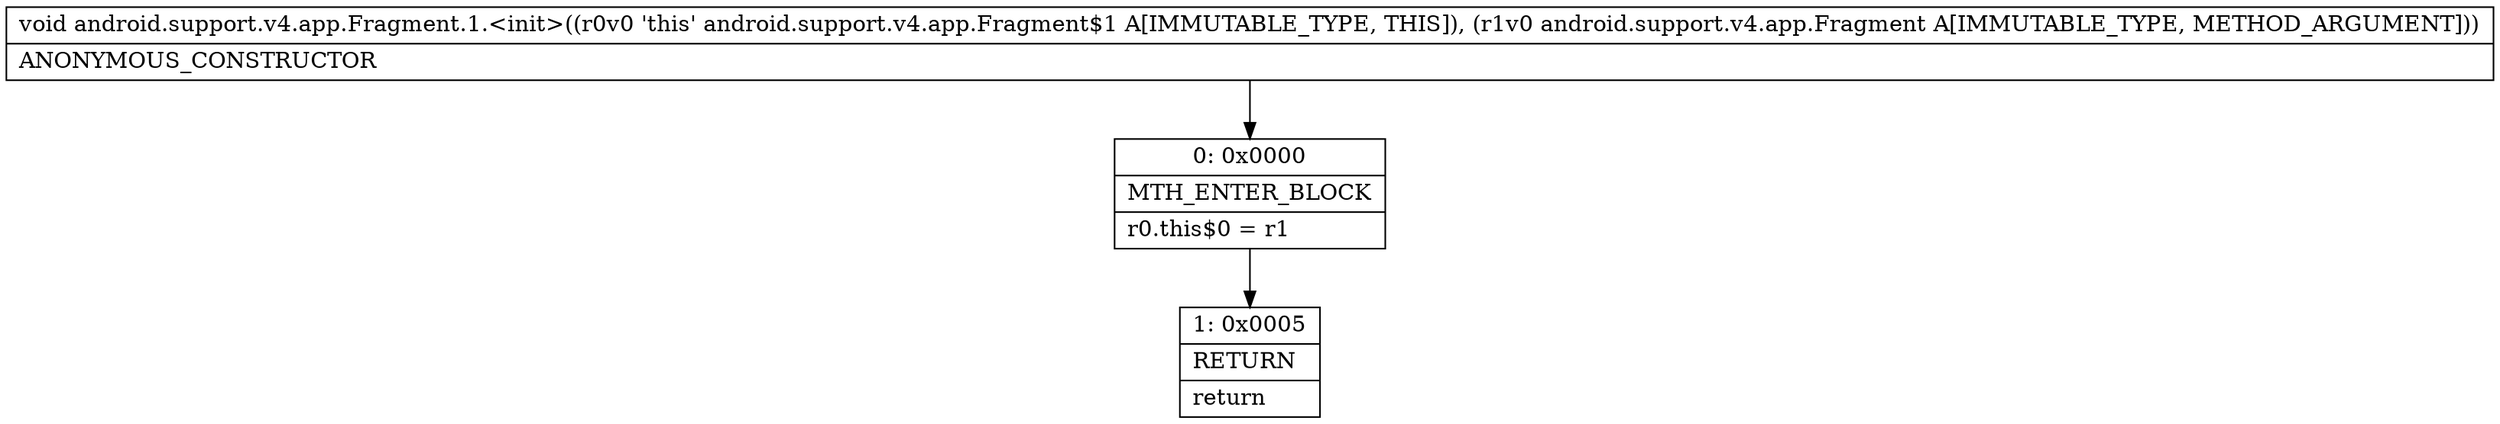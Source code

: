 digraph "CFG forandroid.support.v4.app.Fragment.1.\<init\>(Landroid\/support\/v4\/app\/Fragment;)V" {
Node_0 [shape=record,label="{0\:\ 0x0000|MTH_ENTER_BLOCK\l|r0.this$0 = r1\l}"];
Node_1 [shape=record,label="{1\:\ 0x0005|RETURN\l|return\l}"];
MethodNode[shape=record,label="{void android.support.v4.app.Fragment.1.\<init\>((r0v0 'this' android.support.v4.app.Fragment$1 A[IMMUTABLE_TYPE, THIS]), (r1v0 android.support.v4.app.Fragment A[IMMUTABLE_TYPE, METHOD_ARGUMENT]))  | ANONYMOUS_CONSTRUCTOR\l}"];
MethodNode -> Node_0;
Node_0 -> Node_1;
}

